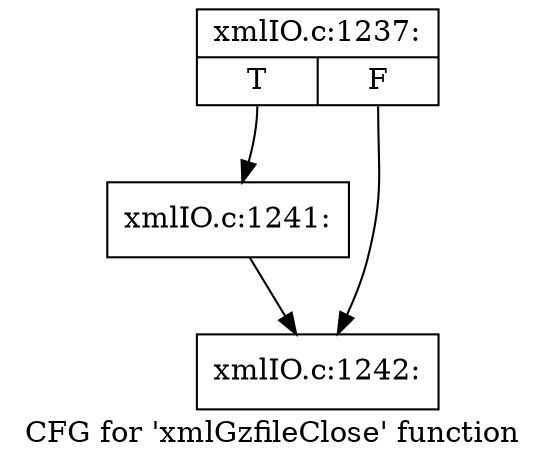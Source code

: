 digraph "CFG for 'xmlGzfileClose' function" {
	label="CFG for 'xmlGzfileClose' function";

	Node0x55ed348647c0 [shape=record,label="{xmlIO.c:1237:|{<s0>T|<s1>F}}"];
	Node0x55ed348647c0:s0 -> Node0x55ed3486d090;
	Node0x55ed348647c0:s1 -> Node0x55ed3486d0e0;
	Node0x55ed3486d090 [shape=record,label="{xmlIO.c:1241:}"];
	Node0x55ed3486d090 -> Node0x55ed3486d0e0;
	Node0x55ed3486d0e0 [shape=record,label="{xmlIO.c:1242:}"];
}
